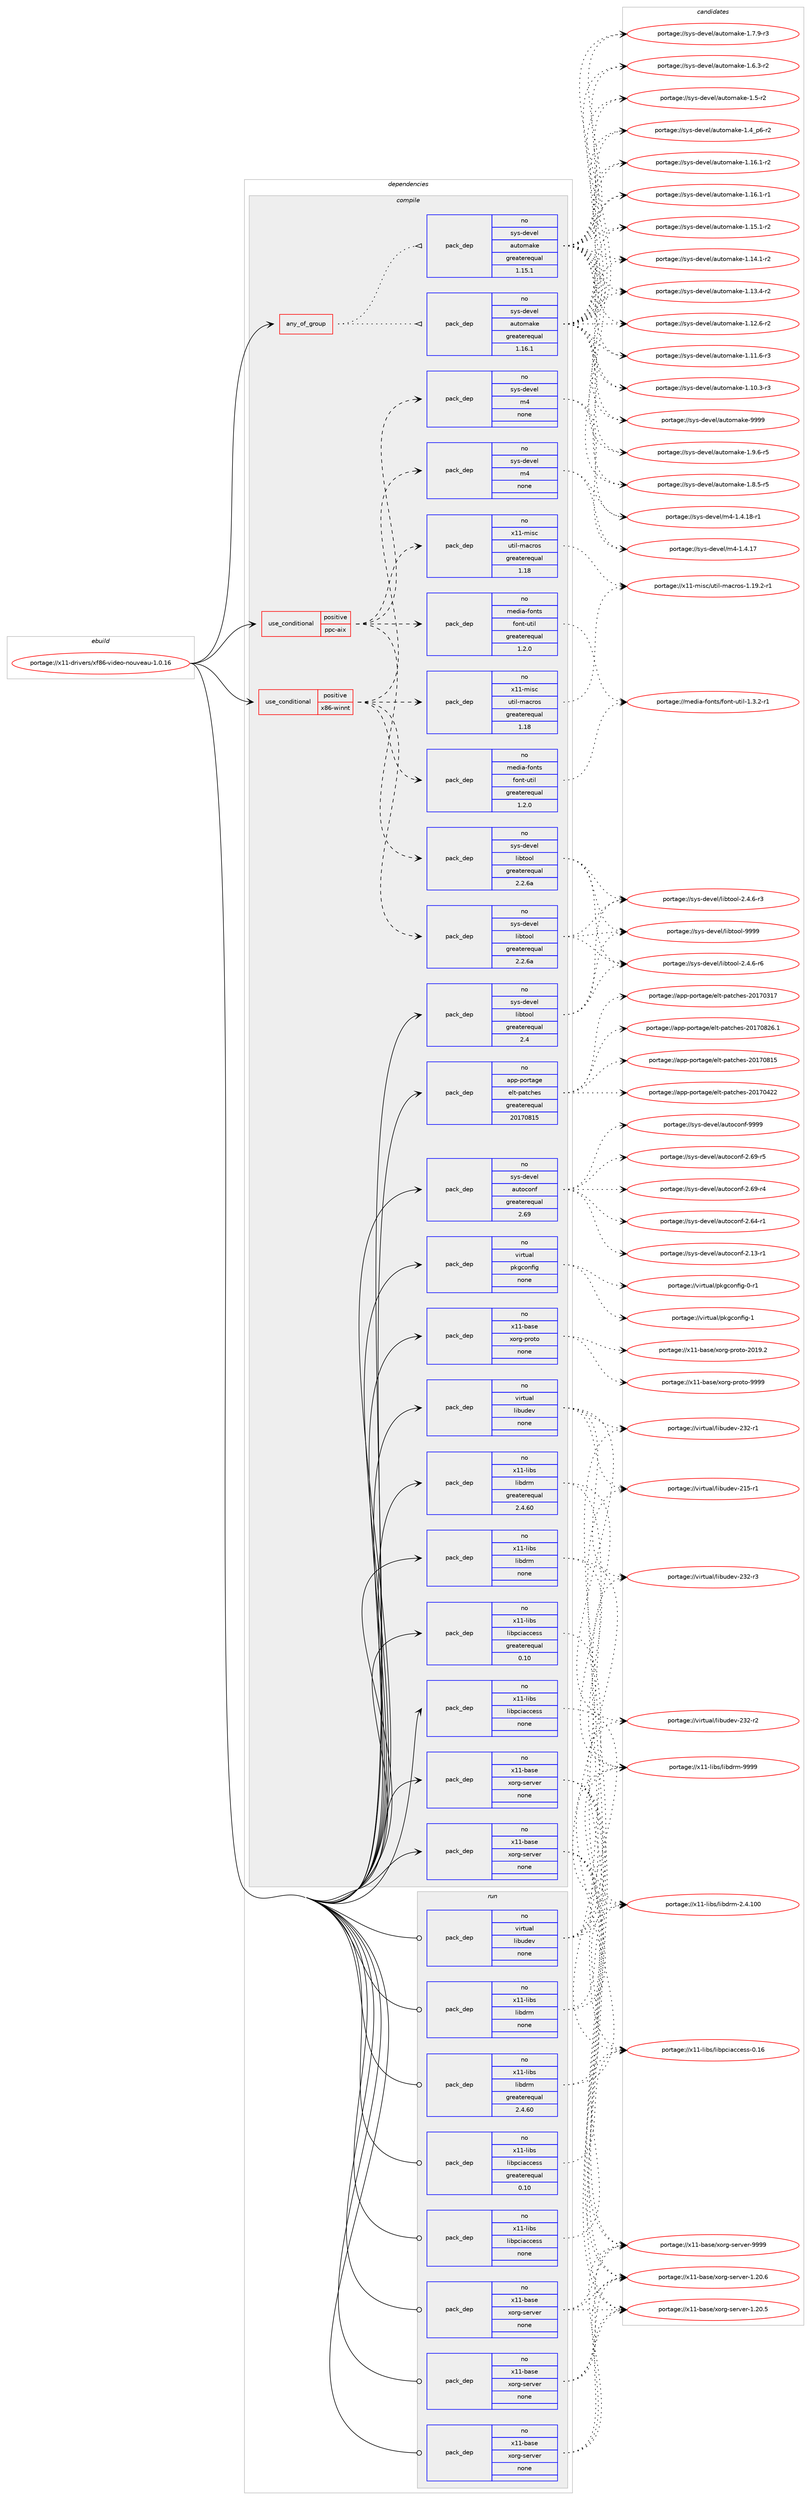 digraph prolog {

# *************
# Graph options
# *************

newrank=true;
concentrate=true;
compound=true;
graph [rankdir=LR,fontname=Helvetica,fontsize=10,ranksep=1.5];#, ranksep=2.5, nodesep=0.2];
edge  [arrowhead=vee];
node  [fontname=Helvetica,fontsize=10];

# **********
# The ebuild
# **********

subgraph cluster_leftcol {
color=gray;
rank=same;
label=<<i>ebuild</i>>;
id [label="portage://x11-drivers/xf86-video-nouveau-1.0.16", color=red, width=4, href="../x11-drivers/xf86-video-nouveau-1.0.16.svg"];
}

# ****************
# The dependencies
# ****************

subgraph cluster_midcol {
color=gray;
label=<<i>dependencies</i>>;
subgraph cluster_compile {
fillcolor="#eeeeee";
style=filled;
label=<<i>compile</i>>;
subgraph any373 {
dependency21261 [label=<<TABLE BORDER="0" CELLBORDER="1" CELLSPACING="0" CELLPADDING="4"><TR><TD CELLPADDING="10">any_of_group</TD></TR></TABLE>>, shape=none, color=red];subgraph pack17773 {
dependency21262 [label=<<TABLE BORDER="0" CELLBORDER="1" CELLSPACING="0" CELLPADDING="4" WIDTH="220"><TR><TD ROWSPAN="6" CELLPADDING="30">pack_dep</TD></TR><TR><TD WIDTH="110">no</TD></TR><TR><TD>sys-devel</TD></TR><TR><TD>automake</TD></TR><TR><TD>greaterequal</TD></TR><TR><TD>1.16.1</TD></TR></TABLE>>, shape=none, color=blue];
}
dependency21261:e -> dependency21262:w [weight=20,style="dotted",arrowhead="oinv"];
subgraph pack17774 {
dependency21263 [label=<<TABLE BORDER="0" CELLBORDER="1" CELLSPACING="0" CELLPADDING="4" WIDTH="220"><TR><TD ROWSPAN="6" CELLPADDING="30">pack_dep</TD></TR><TR><TD WIDTH="110">no</TD></TR><TR><TD>sys-devel</TD></TR><TR><TD>automake</TD></TR><TR><TD>greaterequal</TD></TR><TR><TD>1.15.1</TD></TR></TABLE>>, shape=none, color=blue];
}
dependency21261:e -> dependency21263:w [weight=20,style="dotted",arrowhead="oinv"];
}
id:e -> dependency21261:w [weight=20,style="solid",arrowhead="vee"];
subgraph cond3102 {
dependency21264 [label=<<TABLE BORDER="0" CELLBORDER="1" CELLSPACING="0" CELLPADDING="4"><TR><TD ROWSPAN="3" CELLPADDING="10">use_conditional</TD></TR><TR><TD>positive</TD></TR><TR><TD>ppc-aix</TD></TR></TABLE>>, shape=none, color=red];
subgraph pack17775 {
dependency21265 [label=<<TABLE BORDER="0" CELLBORDER="1" CELLSPACING="0" CELLPADDING="4" WIDTH="220"><TR><TD ROWSPAN="6" CELLPADDING="30">pack_dep</TD></TR><TR><TD WIDTH="110">no</TD></TR><TR><TD>sys-devel</TD></TR><TR><TD>libtool</TD></TR><TR><TD>greaterequal</TD></TR><TR><TD>2.2.6a</TD></TR></TABLE>>, shape=none, color=blue];
}
dependency21264:e -> dependency21265:w [weight=20,style="dashed",arrowhead="vee"];
subgraph pack17776 {
dependency21266 [label=<<TABLE BORDER="0" CELLBORDER="1" CELLSPACING="0" CELLPADDING="4" WIDTH="220"><TR><TD ROWSPAN="6" CELLPADDING="30">pack_dep</TD></TR><TR><TD WIDTH="110">no</TD></TR><TR><TD>sys-devel</TD></TR><TR><TD>m4</TD></TR><TR><TD>none</TD></TR><TR><TD></TD></TR></TABLE>>, shape=none, color=blue];
}
dependency21264:e -> dependency21266:w [weight=20,style="dashed",arrowhead="vee"];
subgraph pack17777 {
dependency21267 [label=<<TABLE BORDER="0" CELLBORDER="1" CELLSPACING="0" CELLPADDING="4" WIDTH="220"><TR><TD ROWSPAN="6" CELLPADDING="30">pack_dep</TD></TR><TR><TD WIDTH="110">no</TD></TR><TR><TD>x11-misc</TD></TR><TR><TD>util-macros</TD></TR><TR><TD>greaterequal</TD></TR><TR><TD>1.18</TD></TR></TABLE>>, shape=none, color=blue];
}
dependency21264:e -> dependency21267:w [weight=20,style="dashed",arrowhead="vee"];
subgraph pack17778 {
dependency21268 [label=<<TABLE BORDER="0" CELLBORDER="1" CELLSPACING="0" CELLPADDING="4" WIDTH="220"><TR><TD ROWSPAN="6" CELLPADDING="30">pack_dep</TD></TR><TR><TD WIDTH="110">no</TD></TR><TR><TD>media-fonts</TD></TR><TR><TD>font-util</TD></TR><TR><TD>greaterequal</TD></TR><TR><TD>1.2.0</TD></TR></TABLE>>, shape=none, color=blue];
}
dependency21264:e -> dependency21268:w [weight=20,style="dashed",arrowhead="vee"];
}
id:e -> dependency21264:w [weight=20,style="solid",arrowhead="vee"];
subgraph cond3103 {
dependency21269 [label=<<TABLE BORDER="0" CELLBORDER="1" CELLSPACING="0" CELLPADDING="4"><TR><TD ROWSPAN="3" CELLPADDING="10">use_conditional</TD></TR><TR><TD>positive</TD></TR><TR><TD>x86-winnt</TD></TR></TABLE>>, shape=none, color=red];
subgraph pack17779 {
dependency21270 [label=<<TABLE BORDER="0" CELLBORDER="1" CELLSPACING="0" CELLPADDING="4" WIDTH="220"><TR><TD ROWSPAN="6" CELLPADDING="30">pack_dep</TD></TR><TR><TD WIDTH="110">no</TD></TR><TR><TD>sys-devel</TD></TR><TR><TD>libtool</TD></TR><TR><TD>greaterequal</TD></TR><TR><TD>2.2.6a</TD></TR></TABLE>>, shape=none, color=blue];
}
dependency21269:e -> dependency21270:w [weight=20,style="dashed",arrowhead="vee"];
subgraph pack17780 {
dependency21271 [label=<<TABLE BORDER="0" CELLBORDER="1" CELLSPACING="0" CELLPADDING="4" WIDTH="220"><TR><TD ROWSPAN="6" CELLPADDING="30">pack_dep</TD></TR><TR><TD WIDTH="110">no</TD></TR><TR><TD>sys-devel</TD></TR><TR><TD>m4</TD></TR><TR><TD>none</TD></TR><TR><TD></TD></TR></TABLE>>, shape=none, color=blue];
}
dependency21269:e -> dependency21271:w [weight=20,style="dashed",arrowhead="vee"];
subgraph pack17781 {
dependency21272 [label=<<TABLE BORDER="0" CELLBORDER="1" CELLSPACING="0" CELLPADDING="4" WIDTH="220"><TR><TD ROWSPAN="6" CELLPADDING="30">pack_dep</TD></TR><TR><TD WIDTH="110">no</TD></TR><TR><TD>x11-misc</TD></TR><TR><TD>util-macros</TD></TR><TR><TD>greaterequal</TD></TR><TR><TD>1.18</TD></TR></TABLE>>, shape=none, color=blue];
}
dependency21269:e -> dependency21272:w [weight=20,style="dashed",arrowhead="vee"];
subgraph pack17782 {
dependency21273 [label=<<TABLE BORDER="0" CELLBORDER="1" CELLSPACING="0" CELLPADDING="4" WIDTH="220"><TR><TD ROWSPAN="6" CELLPADDING="30">pack_dep</TD></TR><TR><TD WIDTH="110">no</TD></TR><TR><TD>media-fonts</TD></TR><TR><TD>font-util</TD></TR><TR><TD>greaterequal</TD></TR><TR><TD>1.2.0</TD></TR></TABLE>>, shape=none, color=blue];
}
dependency21269:e -> dependency21273:w [weight=20,style="dashed",arrowhead="vee"];
}
id:e -> dependency21269:w [weight=20,style="solid",arrowhead="vee"];
subgraph pack17783 {
dependency21274 [label=<<TABLE BORDER="0" CELLBORDER="1" CELLSPACING="0" CELLPADDING="4" WIDTH="220"><TR><TD ROWSPAN="6" CELLPADDING="30">pack_dep</TD></TR><TR><TD WIDTH="110">no</TD></TR><TR><TD>app-portage</TD></TR><TR><TD>elt-patches</TD></TR><TR><TD>greaterequal</TD></TR><TR><TD>20170815</TD></TR></TABLE>>, shape=none, color=blue];
}
id:e -> dependency21274:w [weight=20,style="solid",arrowhead="vee"];
subgraph pack17784 {
dependency21275 [label=<<TABLE BORDER="0" CELLBORDER="1" CELLSPACING="0" CELLPADDING="4" WIDTH="220"><TR><TD ROWSPAN="6" CELLPADDING="30">pack_dep</TD></TR><TR><TD WIDTH="110">no</TD></TR><TR><TD>sys-devel</TD></TR><TR><TD>autoconf</TD></TR><TR><TD>greaterequal</TD></TR><TR><TD>2.69</TD></TR></TABLE>>, shape=none, color=blue];
}
id:e -> dependency21275:w [weight=20,style="solid",arrowhead="vee"];
subgraph pack17785 {
dependency21276 [label=<<TABLE BORDER="0" CELLBORDER="1" CELLSPACING="0" CELLPADDING="4" WIDTH="220"><TR><TD ROWSPAN="6" CELLPADDING="30">pack_dep</TD></TR><TR><TD WIDTH="110">no</TD></TR><TR><TD>sys-devel</TD></TR><TR><TD>libtool</TD></TR><TR><TD>greaterequal</TD></TR><TR><TD>2.4</TD></TR></TABLE>>, shape=none, color=blue];
}
id:e -> dependency21276:w [weight=20,style="solid",arrowhead="vee"];
subgraph pack17786 {
dependency21277 [label=<<TABLE BORDER="0" CELLBORDER="1" CELLSPACING="0" CELLPADDING="4" WIDTH="220"><TR><TD ROWSPAN="6" CELLPADDING="30">pack_dep</TD></TR><TR><TD WIDTH="110">no</TD></TR><TR><TD>virtual</TD></TR><TR><TD>libudev</TD></TR><TR><TD>none</TD></TR><TR><TD></TD></TR></TABLE>>, shape=none, color=blue];
}
id:e -> dependency21277:w [weight=20,style="solid",arrowhead="vee"];
subgraph pack17787 {
dependency21278 [label=<<TABLE BORDER="0" CELLBORDER="1" CELLSPACING="0" CELLPADDING="4" WIDTH="220"><TR><TD ROWSPAN="6" CELLPADDING="30">pack_dep</TD></TR><TR><TD WIDTH="110">no</TD></TR><TR><TD>virtual</TD></TR><TR><TD>pkgconfig</TD></TR><TR><TD>none</TD></TR><TR><TD></TD></TR></TABLE>>, shape=none, color=blue];
}
id:e -> dependency21278:w [weight=20,style="solid",arrowhead="vee"];
subgraph pack17788 {
dependency21279 [label=<<TABLE BORDER="0" CELLBORDER="1" CELLSPACING="0" CELLPADDING="4" WIDTH="220"><TR><TD ROWSPAN="6" CELLPADDING="30">pack_dep</TD></TR><TR><TD WIDTH="110">no</TD></TR><TR><TD>x11-base</TD></TR><TR><TD>xorg-proto</TD></TR><TR><TD>none</TD></TR><TR><TD></TD></TR></TABLE>>, shape=none, color=blue];
}
id:e -> dependency21279:w [weight=20,style="solid",arrowhead="vee"];
subgraph pack17789 {
dependency21280 [label=<<TABLE BORDER="0" CELLBORDER="1" CELLSPACING="0" CELLPADDING="4" WIDTH="220"><TR><TD ROWSPAN="6" CELLPADDING="30">pack_dep</TD></TR><TR><TD WIDTH="110">no</TD></TR><TR><TD>x11-base</TD></TR><TR><TD>xorg-server</TD></TR><TR><TD>none</TD></TR><TR><TD></TD></TR></TABLE>>, shape=none, color=blue];
}
id:e -> dependency21280:w [weight=20,style="solid",arrowhead="vee"];
subgraph pack17790 {
dependency21281 [label=<<TABLE BORDER="0" CELLBORDER="1" CELLSPACING="0" CELLPADDING="4" WIDTH="220"><TR><TD ROWSPAN="6" CELLPADDING="30">pack_dep</TD></TR><TR><TD WIDTH="110">no</TD></TR><TR><TD>x11-base</TD></TR><TR><TD>xorg-server</TD></TR><TR><TD>none</TD></TR><TR><TD></TD></TR></TABLE>>, shape=none, color=blue];
}
id:e -> dependency21281:w [weight=20,style="solid",arrowhead="vee"];
subgraph pack17791 {
dependency21282 [label=<<TABLE BORDER="0" CELLBORDER="1" CELLSPACING="0" CELLPADDING="4" WIDTH="220"><TR><TD ROWSPAN="6" CELLPADDING="30">pack_dep</TD></TR><TR><TD WIDTH="110">no</TD></TR><TR><TD>x11-libs</TD></TR><TR><TD>libdrm</TD></TR><TR><TD>greaterequal</TD></TR><TR><TD>2.4.60</TD></TR></TABLE>>, shape=none, color=blue];
}
id:e -> dependency21282:w [weight=20,style="solid",arrowhead="vee"];
subgraph pack17792 {
dependency21283 [label=<<TABLE BORDER="0" CELLBORDER="1" CELLSPACING="0" CELLPADDING="4" WIDTH="220"><TR><TD ROWSPAN="6" CELLPADDING="30">pack_dep</TD></TR><TR><TD WIDTH="110">no</TD></TR><TR><TD>x11-libs</TD></TR><TR><TD>libdrm</TD></TR><TR><TD>none</TD></TR><TR><TD></TD></TR></TABLE>>, shape=none, color=blue];
}
id:e -> dependency21283:w [weight=20,style="solid",arrowhead="vee"];
subgraph pack17793 {
dependency21284 [label=<<TABLE BORDER="0" CELLBORDER="1" CELLSPACING="0" CELLPADDING="4" WIDTH="220"><TR><TD ROWSPAN="6" CELLPADDING="30">pack_dep</TD></TR><TR><TD WIDTH="110">no</TD></TR><TR><TD>x11-libs</TD></TR><TR><TD>libpciaccess</TD></TR><TR><TD>greaterequal</TD></TR><TR><TD>0.10</TD></TR></TABLE>>, shape=none, color=blue];
}
id:e -> dependency21284:w [weight=20,style="solid",arrowhead="vee"];
subgraph pack17794 {
dependency21285 [label=<<TABLE BORDER="0" CELLBORDER="1" CELLSPACING="0" CELLPADDING="4" WIDTH="220"><TR><TD ROWSPAN="6" CELLPADDING="30">pack_dep</TD></TR><TR><TD WIDTH="110">no</TD></TR><TR><TD>x11-libs</TD></TR><TR><TD>libpciaccess</TD></TR><TR><TD>none</TD></TR><TR><TD></TD></TR></TABLE>>, shape=none, color=blue];
}
id:e -> dependency21285:w [weight=20,style="solid",arrowhead="vee"];
}
subgraph cluster_compileandrun {
fillcolor="#eeeeee";
style=filled;
label=<<i>compile and run</i>>;
}
subgraph cluster_run {
fillcolor="#eeeeee";
style=filled;
label=<<i>run</i>>;
subgraph pack17795 {
dependency21286 [label=<<TABLE BORDER="0" CELLBORDER="1" CELLSPACING="0" CELLPADDING="4" WIDTH="220"><TR><TD ROWSPAN="6" CELLPADDING="30">pack_dep</TD></TR><TR><TD WIDTH="110">no</TD></TR><TR><TD>virtual</TD></TR><TR><TD>libudev</TD></TR><TR><TD>none</TD></TR><TR><TD></TD></TR></TABLE>>, shape=none, color=blue];
}
id:e -> dependency21286:w [weight=20,style="solid",arrowhead="odot"];
subgraph pack17796 {
dependency21287 [label=<<TABLE BORDER="0" CELLBORDER="1" CELLSPACING="0" CELLPADDING="4" WIDTH="220"><TR><TD ROWSPAN="6" CELLPADDING="30">pack_dep</TD></TR><TR><TD WIDTH="110">no</TD></TR><TR><TD>x11-base</TD></TR><TR><TD>xorg-server</TD></TR><TR><TD>none</TD></TR><TR><TD></TD></TR></TABLE>>, shape=none, color=blue];
}
id:e -> dependency21287:w [weight=20,style="solid",arrowhead="odot"];
subgraph pack17797 {
dependency21288 [label=<<TABLE BORDER="0" CELLBORDER="1" CELLSPACING="0" CELLPADDING="4" WIDTH="220"><TR><TD ROWSPAN="6" CELLPADDING="30">pack_dep</TD></TR><TR><TD WIDTH="110">no</TD></TR><TR><TD>x11-base</TD></TR><TR><TD>xorg-server</TD></TR><TR><TD>none</TD></TR><TR><TD></TD></TR></TABLE>>, shape=none, color=blue];
}
id:e -> dependency21288:w [weight=20,style="solid",arrowhead="odot"];
subgraph pack17798 {
dependency21289 [label=<<TABLE BORDER="0" CELLBORDER="1" CELLSPACING="0" CELLPADDING="4" WIDTH="220"><TR><TD ROWSPAN="6" CELLPADDING="30">pack_dep</TD></TR><TR><TD WIDTH="110">no</TD></TR><TR><TD>x11-base</TD></TR><TR><TD>xorg-server</TD></TR><TR><TD>none</TD></TR><TR><TD></TD></TR></TABLE>>, shape=none, color=blue];
}
id:e -> dependency21289:w [weight=20,style="solid",arrowhead="odot"];
subgraph pack17799 {
dependency21290 [label=<<TABLE BORDER="0" CELLBORDER="1" CELLSPACING="0" CELLPADDING="4" WIDTH="220"><TR><TD ROWSPAN="6" CELLPADDING="30">pack_dep</TD></TR><TR><TD WIDTH="110">no</TD></TR><TR><TD>x11-libs</TD></TR><TR><TD>libdrm</TD></TR><TR><TD>greaterequal</TD></TR><TR><TD>2.4.60</TD></TR></TABLE>>, shape=none, color=blue];
}
id:e -> dependency21290:w [weight=20,style="solid",arrowhead="odot"];
subgraph pack17800 {
dependency21291 [label=<<TABLE BORDER="0" CELLBORDER="1" CELLSPACING="0" CELLPADDING="4" WIDTH="220"><TR><TD ROWSPAN="6" CELLPADDING="30">pack_dep</TD></TR><TR><TD WIDTH="110">no</TD></TR><TR><TD>x11-libs</TD></TR><TR><TD>libdrm</TD></TR><TR><TD>none</TD></TR><TR><TD></TD></TR></TABLE>>, shape=none, color=blue];
}
id:e -> dependency21291:w [weight=20,style="solid",arrowhead="odot"];
subgraph pack17801 {
dependency21292 [label=<<TABLE BORDER="0" CELLBORDER="1" CELLSPACING="0" CELLPADDING="4" WIDTH="220"><TR><TD ROWSPAN="6" CELLPADDING="30">pack_dep</TD></TR><TR><TD WIDTH="110">no</TD></TR><TR><TD>x11-libs</TD></TR><TR><TD>libpciaccess</TD></TR><TR><TD>greaterequal</TD></TR><TR><TD>0.10</TD></TR></TABLE>>, shape=none, color=blue];
}
id:e -> dependency21292:w [weight=20,style="solid",arrowhead="odot"];
subgraph pack17802 {
dependency21293 [label=<<TABLE BORDER="0" CELLBORDER="1" CELLSPACING="0" CELLPADDING="4" WIDTH="220"><TR><TD ROWSPAN="6" CELLPADDING="30">pack_dep</TD></TR><TR><TD WIDTH="110">no</TD></TR><TR><TD>x11-libs</TD></TR><TR><TD>libpciaccess</TD></TR><TR><TD>none</TD></TR><TR><TD></TD></TR></TABLE>>, shape=none, color=blue];
}
id:e -> dependency21293:w [weight=20,style="solid",arrowhead="odot"];
}
}

# **************
# The candidates
# **************

subgraph cluster_choices {
rank=same;
color=gray;
label=<<i>candidates</i>>;

subgraph choice17773 {
color=black;
nodesep=1;
choice115121115451001011181011084797117116111109971071014557575757 [label="portage://sys-devel/automake-9999", color=red, width=4,href="../sys-devel/automake-9999.svg"];
choice115121115451001011181011084797117116111109971071014549465746544511453 [label="portage://sys-devel/automake-1.9.6-r5", color=red, width=4,href="../sys-devel/automake-1.9.6-r5.svg"];
choice115121115451001011181011084797117116111109971071014549465646534511453 [label="portage://sys-devel/automake-1.8.5-r5", color=red, width=4,href="../sys-devel/automake-1.8.5-r5.svg"];
choice115121115451001011181011084797117116111109971071014549465546574511451 [label="portage://sys-devel/automake-1.7.9-r3", color=red, width=4,href="../sys-devel/automake-1.7.9-r3.svg"];
choice115121115451001011181011084797117116111109971071014549465446514511450 [label="portage://sys-devel/automake-1.6.3-r2", color=red, width=4,href="../sys-devel/automake-1.6.3-r2.svg"];
choice11512111545100101118101108479711711611110997107101454946534511450 [label="portage://sys-devel/automake-1.5-r2", color=red, width=4,href="../sys-devel/automake-1.5-r2.svg"];
choice115121115451001011181011084797117116111109971071014549465295112544511450 [label="portage://sys-devel/automake-1.4_p6-r2", color=red, width=4,href="../sys-devel/automake-1.4_p6-r2.svg"];
choice11512111545100101118101108479711711611110997107101454946495446494511450 [label="portage://sys-devel/automake-1.16.1-r2", color=red, width=4,href="../sys-devel/automake-1.16.1-r2.svg"];
choice11512111545100101118101108479711711611110997107101454946495446494511449 [label="portage://sys-devel/automake-1.16.1-r1", color=red, width=4,href="../sys-devel/automake-1.16.1-r1.svg"];
choice11512111545100101118101108479711711611110997107101454946495346494511450 [label="portage://sys-devel/automake-1.15.1-r2", color=red, width=4,href="../sys-devel/automake-1.15.1-r2.svg"];
choice11512111545100101118101108479711711611110997107101454946495246494511450 [label="portage://sys-devel/automake-1.14.1-r2", color=red, width=4,href="../sys-devel/automake-1.14.1-r2.svg"];
choice11512111545100101118101108479711711611110997107101454946495146524511450 [label="portage://sys-devel/automake-1.13.4-r2", color=red, width=4,href="../sys-devel/automake-1.13.4-r2.svg"];
choice11512111545100101118101108479711711611110997107101454946495046544511450 [label="portage://sys-devel/automake-1.12.6-r2", color=red, width=4,href="../sys-devel/automake-1.12.6-r2.svg"];
choice11512111545100101118101108479711711611110997107101454946494946544511451 [label="portage://sys-devel/automake-1.11.6-r3", color=red, width=4,href="../sys-devel/automake-1.11.6-r3.svg"];
choice11512111545100101118101108479711711611110997107101454946494846514511451 [label="portage://sys-devel/automake-1.10.3-r3", color=red, width=4,href="../sys-devel/automake-1.10.3-r3.svg"];
dependency21262:e -> choice115121115451001011181011084797117116111109971071014557575757:w [style=dotted,weight="100"];
dependency21262:e -> choice115121115451001011181011084797117116111109971071014549465746544511453:w [style=dotted,weight="100"];
dependency21262:e -> choice115121115451001011181011084797117116111109971071014549465646534511453:w [style=dotted,weight="100"];
dependency21262:e -> choice115121115451001011181011084797117116111109971071014549465546574511451:w [style=dotted,weight="100"];
dependency21262:e -> choice115121115451001011181011084797117116111109971071014549465446514511450:w [style=dotted,weight="100"];
dependency21262:e -> choice11512111545100101118101108479711711611110997107101454946534511450:w [style=dotted,weight="100"];
dependency21262:e -> choice115121115451001011181011084797117116111109971071014549465295112544511450:w [style=dotted,weight="100"];
dependency21262:e -> choice11512111545100101118101108479711711611110997107101454946495446494511450:w [style=dotted,weight="100"];
dependency21262:e -> choice11512111545100101118101108479711711611110997107101454946495446494511449:w [style=dotted,weight="100"];
dependency21262:e -> choice11512111545100101118101108479711711611110997107101454946495346494511450:w [style=dotted,weight="100"];
dependency21262:e -> choice11512111545100101118101108479711711611110997107101454946495246494511450:w [style=dotted,weight="100"];
dependency21262:e -> choice11512111545100101118101108479711711611110997107101454946495146524511450:w [style=dotted,weight="100"];
dependency21262:e -> choice11512111545100101118101108479711711611110997107101454946495046544511450:w [style=dotted,weight="100"];
dependency21262:e -> choice11512111545100101118101108479711711611110997107101454946494946544511451:w [style=dotted,weight="100"];
dependency21262:e -> choice11512111545100101118101108479711711611110997107101454946494846514511451:w [style=dotted,weight="100"];
}
subgraph choice17774 {
color=black;
nodesep=1;
choice115121115451001011181011084797117116111109971071014557575757 [label="portage://sys-devel/automake-9999", color=red, width=4,href="../sys-devel/automake-9999.svg"];
choice115121115451001011181011084797117116111109971071014549465746544511453 [label="portage://sys-devel/automake-1.9.6-r5", color=red, width=4,href="../sys-devel/automake-1.9.6-r5.svg"];
choice115121115451001011181011084797117116111109971071014549465646534511453 [label="portage://sys-devel/automake-1.8.5-r5", color=red, width=4,href="../sys-devel/automake-1.8.5-r5.svg"];
choice115121115451001011181011084797117116111109971071014549465546574511451 [label="portage://sys-devel/automake-1.7.9-r3", color=red, width=4,href="../sys-devel/automake-1.7.9-r3.svg"];
choice115121115451001011181011084797117116111109971071014549465446514511450 [label="portage://sys-devel/automake-1.6.3-r2", color=red, width=4,href="../sys-devel/automake-1.6.3-r2.svg"];
choice11512111545100101118101108479711711611110997107101454946534511450 [label="portage://sys-devel/automake-1.5-r2", color=red, width=4,href="../sys-devel/automake-1.5-r2.svg"];
choice115121115451001011181011084797117116111109971071014549465295112544511450 [label="portage://sys-devel/automake-1.4_p6-r2", color=red, width=4,href="../sys-devel/automake-1.4_p6-r2.svg"];
choice11512111545100101118101108479711711611110997107101454946495446494511450 [label="portage://sys-devel/automake-1.16.1-r2", color=red, width=4,href="../sys-devel/automake-1.16.1-r2.svg"];
choice11512111545100101118101108479711711611110997107101454946495446494511449 [label="portage://sys-devel/automake-1.16.1-r1", color=red, width=4,href="../sys-devel/automake-1.16.1-r1.svg"];
choice11512111545100101118101108479711711611110997107101454946495346494511450 [label="portage://sys-devel/automake-1.15.1-r2", color=red, width=4,href="../sys-devel/automake-1.15.1-r2.svg"];
choice11512111545100101118101108479711711611110997107101454946495246494511450 [label="portage://sys-devel/automake-1.14.1-r2", color=red, width=4,href="../sys-devel/automake-1.14.1-r2.svg"];
choice11512111545100101118101108479711711611110997107101454946495146524511450 [label="portage://sys-devel/automake-1.13.4-r2", color=red, width=4,href="../sys-devel/automake-1.13.4-r2.svg"];
choice11512111545100101118101108479711711611110997107101454946495046544511450 [label="portage://sys-devel/automake-1.12.6-r2", color=red, width=4,href="../sys-devel/automake-1.12.6-r2.svg"];
choice11512111545100101118101108479711711611110997107101454946494946544511451 [label="portage://sys-devel/automake-1.11.6-r3", color=red, width=4,href="../sys-devel/automake-1.11.6-r3.svg"];
choice11512111545100101118101108479711711611110997107101454946494846514511451 [label="portage://sys-devel/automake-1.10.3-r3", color=red, width=4,href="../sys-devel/automake-1.10.3-r3.svg"];
dependency21263:e -> choice115121115451001011181011084797117116111109971071014557575757:w [style=dotted,weight="100"];
dependency21263:e -> choice115121115451001011181011084797117116111109971071014549465746544511453:w [style=dotted,weight="100"];
dependency21263:e -> choice115121115451001011181011084797117116111109971071014549465646534511453:w [style=dotted,weight="100"];
dependency21263:e -> choice115121115451001011181011084797117116111109971071014549465546574511451:w [style=dotted,weight="100"];
dependency21263:e -> choice115121115451001011181011084797117116111109971071014549465446514511450:w [style=dotted,weight="100"];
dependency21263:e -> choice11512111545100101118101108479711711611110997107101454946534511450:w [style=dotted,weight="100"];
dependency21263:e -> choice115121115451001011181011084797117116111109971071014549465295112544511450:w [style=dotted,weight="100"];
dependency21263:e -> choice11512111545100101118101108479711711611110997107101454946495446494511450:w [style=dotted,weight="100"];
dependency21263:e -> choice11512111545100101118101108479711711611110997107101454946495446494511449:w [style=dotted,weight="100"];
dependency21263:e -> choice11512111545100101118101108479711711611110997107101454946495346494511450:w [style=dotted,weight="100"];
dependency21263:e -> choice11512111545100101118101108479711711611110997107101454946495246494511450:w [style=dotted,weight="100"];
dependency21263:e -> choice11512111545100101118101108479711711611110997107101454946495146524511450:w [style=dotted,weight="100"];
dependency21263:e -> choice11512111545100101118101108479711711611110997107101454946495046544511450:w [style=dotted,weight="100"];
dependency21263:e -> choice11512111545100101118101108479711711611110997107101454946494946544511451:w [style=dotted,weight="100"];
dependency21263:e -> choice11512111545100101118101108479711711611110997107101454946494846514511451:w [style=dotted,weight="100"];
}
subgraph choice17775 {
color=black;
nodesep=1;
choice1151211154510010111810110847108105981161111111084557575757 [label="portage://sys-devel/libtool-9999", color=red, width=4,href="../sys-devel/libtool-9999.svg"];
choice1151211154510010111810110847108105981161111111084550465246544511454 [label="portage://sys-devel/libtool-2.4.6-r6", color=red, width=4,href="../sys-devel/libtool-2.4.6-r6.svg"];
choice1151211154510010111810110847108105981161111111084550465246544511451 [label="portage://sys-devel/libtool-2.4.6-r3", color=red, width=4,href="../sys-devel/libtool-2.4.6-r3.svg"];
dependency21265:e -> choice1151211154510010111810110847108105981161111111084557575757:w [style=dotted,weight="100"];
dependency21265:e -> choice1151211154510010111810110847108105981161111111084550465246544511454:w [style=dotted,weight="100"];
dependency21265:e -> choice1151211154510010111810110847108105981161111111084550465246544511451:w [style=dotted,weight="100"];
}
subgraph choice17776 {
color=black;
nodesep=1;
choice115121115451001011181011084710952454946524649564511449 [label="portage://sys-devel/m4-1.4.18-r1", color=red, width=4,href="../sys-devel/m4-1.4.18-r1.svg"];
choice11512111545100101118101108471095245494652464955 [label="portage://sys-devel/m4-1.4.17", color=red, width=4,href="../sys-devel/m4-1.4.17.svg"];
dependency21266:e -> choice115121115451001011181011084710952454946524649564511449:w [style=dotted,weight="100"];
dependency21266:e -> choice11512111545100101118101108471095245494652464955:w [style=dotted,weight="100"];
}
subgraph choice17777 {
color=black;
nodesep=1;
choice1204949451091051159947117116105108451099799114111115454946495746504511449 [label="portage://x11-misc/util-macros-1.19.2-r1", color=red, width=4,href="../x11-misc/util-macros-1.19.2-r1.svg"];
dependency21267:e -> choice1204949451091051159947117116105108451099799114111115454946495746504511449:w [style=dotted,weight="100"];
}
subgraph choice17778 {
color=black;
nodesep=1;
choice109101100105974510211111011611547102111110116451171161051084549465146504511449 [label="portage://media-fonts/font-util-1.3.2-r1", color=red, width=4,href="../media-fonts/font-util-1.3.2-r1.svg"];
dependency21268:e -> choice109101100105974510211111011611547102111110116451171161051084549465146504511449:w [style=dotted,weight="100"];
}
subgraph choice17779 {
color=black;
nodesep=1;
choice1151211154510010111810110847108105981161111111084557575757 [label="portage://sys-devel/libtool-9999", color=red, width=4,href="../sys-devel/libtool-9999.svg"];
choice1151211154510010111810110847108105981161111111084550465246544511454 [label="portage://sys-devel/libtool-2.4.6-r6", color=red, width=4,href="../sys-devel/libtool-2.4.6-r6.svg"];
choice1151211154510010111810110847108105981161111111084550465246544511451 [label="portage://sys-devel/libtool-2.4.6-r3", color=red, width=4,href="../sys-devel/libtool-2.4.6-r3.svg"];
dependency21270:e -> choice1151211154510010111810110847108105981161111111084557575757:w [style=dotted,weight="100"];
dependency21270:e -> choice1151211154510010111810110847108105981161111111084550465246544511454:w [style=dotted,weight="100"];
dependency21270:e -> choice1151211154510010111810110847108105981161111111084550465246544511451:w [style=dotted,weight="100"];
}
subgraph choice17780 {
color=black;
nodesep=1;
choice115121115451001011181011084710952454946524649564511449 [label="portage://sys-devel/m4-1.4.18-r1", color=red, width=4,href="../sys-devel/m4-1.4.18-r1.svg"];
choice11512111545100101118101108471095245494652464955 [label="portage://sys-devel/m4-1.4.17", color=red, width=4,href="../sys-devel/m4-1.4.17.svg"];
dependency21271:e -> choice115121115451001011181011084710952454946524649564511449:w [style=dotted,weight="100"];
dependency21271:e -> choice11512111545100101118101108471095245494652464955:w [style=dotted,weight="100"];
}
subgraph choice17781 {
color=black;
nodesep=1;
choice1204949451091051159947117116105108451099799114111115454946495746504511449 [label="portage://x11-misc/util-macros-1.19.2-r1", color=red, width=4,href="../x11-misc/util-macros-1.19.2-r1.svg"];
dependency21272:e -> choice1204949451091051159947117116105108451099799114111115454946495746504511449:w [style=dotted,weight="100"];
}
subgraph choice17782 {
color=black;
nodesep=1;
choice109101100105974510211111011611547102111110116451171161051084549465146504511449 [label="portage://media-fonts/font-util-1.3.2-r1", color=red, width=4,href="../media-fonts/font-util-1.3.2-r1.svg"];
dependency21273:e -> choice109101100105974510211111011611547102111110116451171161051084549465146504511449:w [style=dotted,weight="100"];
}
subgraph choice17783 {
color=black;
nodesep=1;
choice971121124511211111411697103101471011081164511297116991041011154550484955485650544649 [label="portage://app-portage/elt-patches-20170826.1", color=red, width=4,href="../app-portage/elt-patches-20170826.1.svg"];
choice97112112451121111141169710310147101108116451129711699104101115455048495548564953 [label="portage://app-portage/elt-patches-20170815", color=red, width=4,href="../app-portage/elt-patches-20170815.svg"];
choice97112112451121111141169710310147101108116451129711699104101115455048495548525050 [label="portage://app-portage/elt-patches-20170422", color=red, width=4,href="../app-portage/elt-patches-20170422.svg"];
choice97112112451121111141169710310147101108116451129711699104101115455048495548514955 [label="portage://app-portage/elt-patches-20170317", color=red, width=4,href="../app-portage/elt-patches-20170317.svg"];
dependency21274:e -> choice971121124511211111411697103101471011081164511297116991041011154550484955485650544649:w [style=dotted,weight="100"];
dependency21274:e -> choice97112112451121111141169710310147101108116451129711699104101115455048495548564953:w [style=dotted,weight="100"];
dependency21274:e -> choice97112112451121111141169710310147101108116451129711699104101115455048495548525050:w [style=dotted,weight="100"];
dependency21274:e -> choice97112112451121111141169710310147101108116451129711699104101115455048495548514955:w [style=dotted,weight="100"];
}
subgraph choice17784 {
color=black;
nodesep=1;
choice115121115451001011181011084797117116111991111101024557575757 [label="portage://sys-devel/autoconf-9999", color=red, width=4,href="../sys-devel/autoconf-9999.svg"];
choice1151211154510010111810110847971171161119911111010245504654574511453 [label="portage://sys-devel/autoconf-2.69-r5", color=red, width=4,href="../sys-devel/autoconf-2.69-r5.svg"];
choice1151211154510010111810110847971171161119911111010245504654574511452 [label="portage://sys-devel/autoconf-2.69-r4", color=red, width=4,href="../sys-devel/autoconf-2.69-r4.svg"];
choice1151211154510010111810110847971171161119911111010245504654524511449 [label="portage://sys-devel/autoconf-2.64-r1", color=red, width=4,href="../sys-devel/autoconf-2.64-r1.svg"];
choice1151211154510010111810110847971171161119911111010245504649514511449 [label="portage://sys-devel/autoconf-2.13-r1", color=red, width=4,href="../sys-devel/autoconf-2.13-r1.svg"];
dependency21275:e -> choice115121115451001011181011084797117116111991111101024557575757:w [style=dotted,weight="100"];
dependency21275:e -> choice1151211154510010111810110847971171161119911111010245504654574511453:w [style=dotted,weight="100"];
dependency21275:e -> choice1151211154510010111810110847971171161119911111010245504654574511452:w [style=dotted,weight="100"];
dependency21275:e -> choice1151211154510010111810110847971171161119911111010245504654524511449:w [style=dotted,weight="100"];
dependency21275:e -> choice1151211154510010111810110847971171161119911111010245504649514511449:w [style=dotted,weight="100"];
}
subgraph choice17785 {
color=black;
nodesep=1;
choice1151211154510010111810110847108105981161111111084557575757 [label="portage://sys-devel/libtool-9999", color=red, width=4,href="../sys-devel/libtool-9999.svg"];
choice1151211154510010111810110847108105981161111111084550465246544511454 [label="portage://sys-devel/libtool-2.4.6-r6", color=red, width=4,href="../sys-devel/libtool-2.4.6-r6.svg"];
choice1151211154510010111810110847108105981161111111084550465246544511451 [label="portage://sys-devel/libtool-2.4.6-r3", color=red, width=4,href="../sys-devel/libtool-2.4.6-r3.svg"];
dependency21276:e -> choice1151211154510010111810110847108105981161111111084557575757:w [style=dotted,weight="100"];
dependency21276:e -> choice1151211154510010111810110847108105981161111111084550465246544511454:w [style=dotted,weight="100"];
dependency21276:e -> choice1151211154510010111810110847108105981161111111084550465246544511451:w [style=dotted,weight="100"];
}
subgraph choice17786 {
color=black;
nodesep=1;
choice118105114116117971084710810598117100101118455051504511451 [label="portage://virtual/libudev-232-r3", color=red, width=4,href="../virtual/libudev-232-r3.svg"];
choice118105114116117971084710810598117100101118455051504511450 [label="portage://virtual/libudev-232-r2", color=red, width=4,href="../virtual/libudev-232-r2.svg"];
choice118105114116117971084710810598117100101118455051504511449 [label="portage://virtual/libudev-232-r1", color=red, width=4,href="../virtual/libudev-232-r1.svg"];
choice118105114116117971084710810598117100101118455049534511449 [label="portage://virtual/libudev-215-r1", color=red, width=4,href="../virtual/libudev-215-r1.svg"];
dependency21277:e -> choice118105114116117971084710810598117100101118455051504511451:w [style=dotted,weight="100"];
dependency21277:e -> choice118105114116117971084710810598117100101118455051504511450:w [style=dotted,weight="100"];
dependency21277:e -> choice118105114116117971084710810598117100101118455051504511449:w [style=dotted,weight="100"];
dependency21277:e -> choice118105114116117971084710810598117100101118455049534511449:w [style=dotted,weight="100"];
}
subgraph choice17787 {
color=black;
nodesep=1;
choice1181051141161179710847112107103991111101021051034549 [label="portage://virtual/pkgconfig-1", color=red, width=4,href="../virtual/pkgconfig-1.svg"];
choice11810511411611797108471121071039911111010210510345484511449 [label="portage://virtual/pkgconfig-0-r1", color=red, width=4,href="../virtual/pkgconfig-0-r1.svg"];
dependency21278:e -> choice1181051141161179710847112107103991111101021051034549:w [style=dotted,weight="100"];
dependency21278:e -> choice11810511411611797108471121071039911111010210510345484511449:w [style=dotted,weight="100"];
}
subgraph choice17788 {
color=black;
nodesep=1;
choice120494945989711510147120111114103451121141111161114557575757 [label="portage://x11-base/xorg-proto-9999", color=red, width=4,href="../x11-base/xorg-proto-9999.svg"];
choice1204949459897115101471201111141034511211411111611145504849574650 [label="portage://x11-base/xorg-proto-2019.2", color=red, width=4,href="../x11-base/xorg-proto-2019.2.svg"];
dependency21279:e -> choice120494945989711510147120111114103451121141111161114557575757:w [style=dotted,weight="100"];
dependency21279:e -> choice1204949459897115101471201111141034511211411111611145504849574650:w [style=dotted,weight="100"];
}
subgraph choice17789 {
color=black;
nodesep=1;
choice120494945989711510147120111114103451151011141181011144557575757 [label="portage://x11-base/xorg-server-9999", color=red, width=4,href="../x11-base/xorg-server-9999.svg"];
choice1204949459897115101471201111141034511510111411810111445494650484654 [label="portage://x11-base/xorg-server-1.20.6", color=red, width=4,href="../x11-base/xorg-server-1.20.6.svg"];
choice1204949459897115101471201111141034511510111411810111445494650484653 [label="portage://x11-base/xorg-server-1.20.5", color=red, width=4,href="../x11-base/xorg-server-1.20.5.svg"];
dependency21280:e -> choice120494945989711510147120111114103451151011141181011144557575757:w [style=dotted,weight="100"];
dependency21280:e -> choice1204949459897115101471201111141034511510111411810111445494650484654:w [style=dotted,weight="100"];
dependency21280:e -> choice1204949459897115101471201111141034511510111411810111445494650484653:w [style=dotted,weight="100"];
}
subgraph choice17790 {
color=black;
nodesep=1;
choice120494945989711510147120111114103451151011141181011144557575757 [label="portage://x11-base/xorg-server-9999", color=red, width=4,href="../x11-base/xorg-server-9999.svg"];
choice1204949459897115101471201111141034511510111411810111445494650484654 [label="portage://x11-base/xorg-server-1.20.6", color=red, width=4,href="../x11-base/xorg-server-1.20.6.svg"];
choice1204949459897115101471201111141034511510111411810111445494650484653 [label="portage://x11-base/xorg-server-1.20.5", color=red, width=4,href="../x11-base/xorg-server-1.20.5.svg"];
dependency21281:e -> choice120494945989711510147120111114103451151011141181011144557575757:w [style=dotted,weight="100"];
dependency21281:e -> choice1204949459897115101471201111141034511510111411810111445494650484654:w [style=dotted,weight="100"];
dependency21281:e -> choice1204949459897115101471201111141034511510111411810111445494650484653:w [style=dotted,weight="100"];
}
subgraph choice17791 {
color=black;
nodesep=1;
choice1204949451081059811547108105981001141094557575757 [label="portage://x11-libs/libdrm-9999", color=red, width=4,href="../x11-libs/libdrm-9999.svg"];
choice1204949451081059811547108105981001141094550465246494848 [label="portage://x11-libs/libdrm-2.4.100", color=red, width=4,href="../x11-libs/libdrm-2.4.100.svg"];
dependency21282:e -> choice1204949451081059811547108105981001141094557575757:w [style=dotted,weight="100"];
dependency21282:e -> choice1204949451081059811547108105981001141094550465246494848:w [style=dotted,weight="100"];
}
subgraph choice17792 {
color=black;
nodesep=1;
choice1204949451081059811547108105981001141094557575757 [label="portage://x11-libs/libdrm-9999", color=red, width=4,href="../x11-libs/libdrm-9999.svg"];
choice1204949451081059811547108105981001141094550465246494848 [label="portage://x11-libs/libdrm-2.4.100", color=red, width=4,href="../x11-libs/libdrm-2.4.100.svg"];
dependency21283:e -> choice1204949451081059811547108105981001141094557575757:w [style=dotted,weight="100"];
dependency21283:e -> choice1204949451081059811547108105981001141094550465246494848:w [style=dotted,weight="100"];
}
subgraph choice17793 {
color=black;
nodesep=1;
choice120494945108105981154710810598112991059799991011151154548464954 [label="portage://x11-libs/libpciaccess-0.16", color=red, width=4,href="../x11-libs/libpciaccess-0.16.svg"];
dependency21284:e -> choice120494945108105981154710810598112991059799991011151154548464954:w [style=dotted,weight="100"];
}
subgraph choice17794 {
color=black;
nodesep=1;
choice120494945108105981154710810598112991059799991011151154548464954 [label="portage://x11-libs/libpciaccess-0.16", color=red, width=4,href="../x11-libs/libpciaccess-0.16.svg"];
dependency21285:e -> choice120494945108105981154710810598112991059799991011151154548464954:w [style=dotted,weight="100"];
}
subgraph choice17795 {
color=black;
nodesep=1;
choice118105114116117971084710810598117100101118455051504511451 [label="portage://virtual/libudev-232-r3", color=red, width=4,href="../virtual/libudev-232-r3.svg"];
choice118105114116117971084710810598117100101118455051504511450 [label="portage://virtual/libudev-232-r2", color=red, width=4,href="../virtual/libudev-232-r2.svg"];
choice118105114116117971084710810598117100101118455051504511449 [label="portage://virtual/libudev-232-r1", color=red, width=4,href="../virtual/libudev-232-r1.svg"];
choice118105114116117971084710810598117100101118455049534511449 [label="portage://virtual/libudev-215-r1", color=red, width=4,href="../virtual/libudev-215-r1.svg"];
dependency21286:e -> choice118105114116117971084710810598117100101118455051504511451:w [style=dotted,weight="100"];
dependency21286:e -> choice118105114116117971084710810598117100101118455051504511450:w [style=dotted,weight="100"];
dependency21286:e -> choice118105114116117971084710810598117100101118455051504511449:w [style=dotted,weight="100"];
dependency21286:e -> choice118105114116117971084710810598117100101118455049534511449:w [style=dotted,weight="100"];
}
subgraph choice17796 {
color=black;
nodesep=1;
choice120494945989711510147120111114103451151011141181011144557575757 [label="portage://x11-base/xorg-server-9999", color=red, width=4,href="../x11-base/xorg-server-9999.svg"];
choice1204949459897115101471201111141034511510111411810111445494650484654 [label="portage://x11-base/xorg-server-1.20.6", color=red, width=4,href="../x11-base/xorg-server-1.20.6.svg"];
choice1204949459897115101471201111141034511510111411810111445494650484653 [label="portage://x11-base/xorg-server-1.20.5", color=red, width=4,href="../x11-base/xorg-server-1.20.5.svg"];
dependency21287:e -> choice120494945989711510147120111114103451151011141181011144557575757:w [style=dotted,weight="100"];
dependency21287:e -> choice1204949459897115101471201111141034511510111411810111445494650484654:w [style=dotted,weight="100"];
dependency21287:e -> choice1204949459897115101471201111141034511510111411810111445494650484653:w [style=dotted,weight="100"];
}
subgraph choice17797 {
color=black;
nodesep=1;
choice120494945989711510147120111114103451151011141181011144557575757 [label="portage://x11-base/xorg-server-9999", color=red, width=4,href="../x11-base/xorg-server-9999.svg"];
choice1204949459897115101471201111141034511510111411810111445494650484654 [label="portage://x11-base/xorg-server-1.20.6", color=red, width=4,href="../x11-base/xorg-server-1.20.6.svg"];
choice1204949459897115101471201111141034511510111411810111445494650484653 [label="portage://x11-base/xorg-server-1.20.5", color=red, width=4,href="../x11-base/xorg-server-1.20.5.svg"];
dependency21288:e -> choice120494945989711510147120111114103451151011141181011144557575757:w [style=dotted,weight="100"];
dependency21288:e -> choice1204949459897115101471201111141034511510111411810111445494650484654:w [style=dotted,weight="100"];
dependency21288:e -> choice1204949459897115101471201111141034511510111411810111445494650484653:w [style=dotted,weight="100"];
}
subgraph choice17798 {
color=black;
nodesep=1;
choice120494945989711510147120111114103451151011141181011144557575757 [label="portage://x11-base/xorg-server-9999", color=red, width=4,href="../x11-base/xorg-server-9999.svg"];
choice1204949459897115101471201111141034511510111411810111445494650484654 [label="portage://x11-base/xorg-server-1.20.6", color=red, width=4,href="../x11-base/xorg-server-1.20.6.svg"];
choice1204949459897115101471201111141034511510111411810111445494650484653 [label="portage://x11-base/xorg-server-1.20.5", color=red, width=4,href="../x11-base/xorg-server-1.20.5.svg"];
dependency21289:e -> choice120494945989711510147120111114103451151011141181011144557575757:w [style=dotted,weight="100"];
dependency21289:e -> choice1204949459897115101471201111141034511510111411810111445494650484654:w [style=dotted,weight="100"];
dependency21289:e -> choice1204949459897115101471201111141034511510111411810111445494650484653:w [style=dotted,weight="100"];
}
subgraph choice17799 {
color=black;
nodesep=1;
choice1204949451081059811547108105981001141094557575757 [label="portage://x11-libs/libdrm-9999", color=red, width=4,href="../x11-libs/libdrm-9999.svg"];
choice1204949451081059811547108105981001141094550465246494848 [label="portage://x11-libs/libdrm-2.4.100", color=red, width=4,href="../x11-libs/libdrm-2.4.100.svg"];
dependency21290:e -> choice1204949451081059811547108105981001141094557575757:w [style=dotted,weight="100"];
dependency21290:e -> choice1204949451081059811547108105981001141094550465246494848:w [style=dotted,weight="100"];
}
subgraph choice17800 {
color=black;
nodesep=1;
choice1204949451081059811547108105981001141094557575757 [label="portage://x11-libs/libdrm-9999", color=red, width=4,href="../x11-libs/libdrm-9999.svg"];
choice1204949451081059811547108105981001141094550465246494848 [label="portage://x11-libs/libdrm-2.4.100", color=red, width=4,href="../x11-libs/libdrm-2.4.100.svg"];
dependency21291:e -> choice1204949451081059811547108105981001141094557575757:w [style=dotted,weight="100"];
dependency21291:e -> choice1204949451081059811547108105981001141094550465246494848:w [style=dotted,weight="100"];
}
subgraph choice17801 {
color=black;
nodesep=1;
choice120494945108105981154710810598112991059799991011151154548464954 [label="portage://x11-libs/libpciaccess-0.16", color=red, width=4,href="../x11-libs/libpciaccess-0.16.svg"];
dependency21292:e -> choice120494945108105981154710810598112991059799991011151154548464954:w [style=dotted,weight="100"];
}
subgraph choice17802 {
color=black;
nodesep=1;
choice120494945108105981154710810598112991059799991011151154548464954 [label="portage://x11-libs/libpciaccess-0.16", color=red, width=4,href="../x11-libs/libpciaccess-0.16.svg"];
dependency21293:e -> choice120494945108105981154710810598112991059799991011151154548464954:w [style=dotted,weight="100"];
}
}

}
